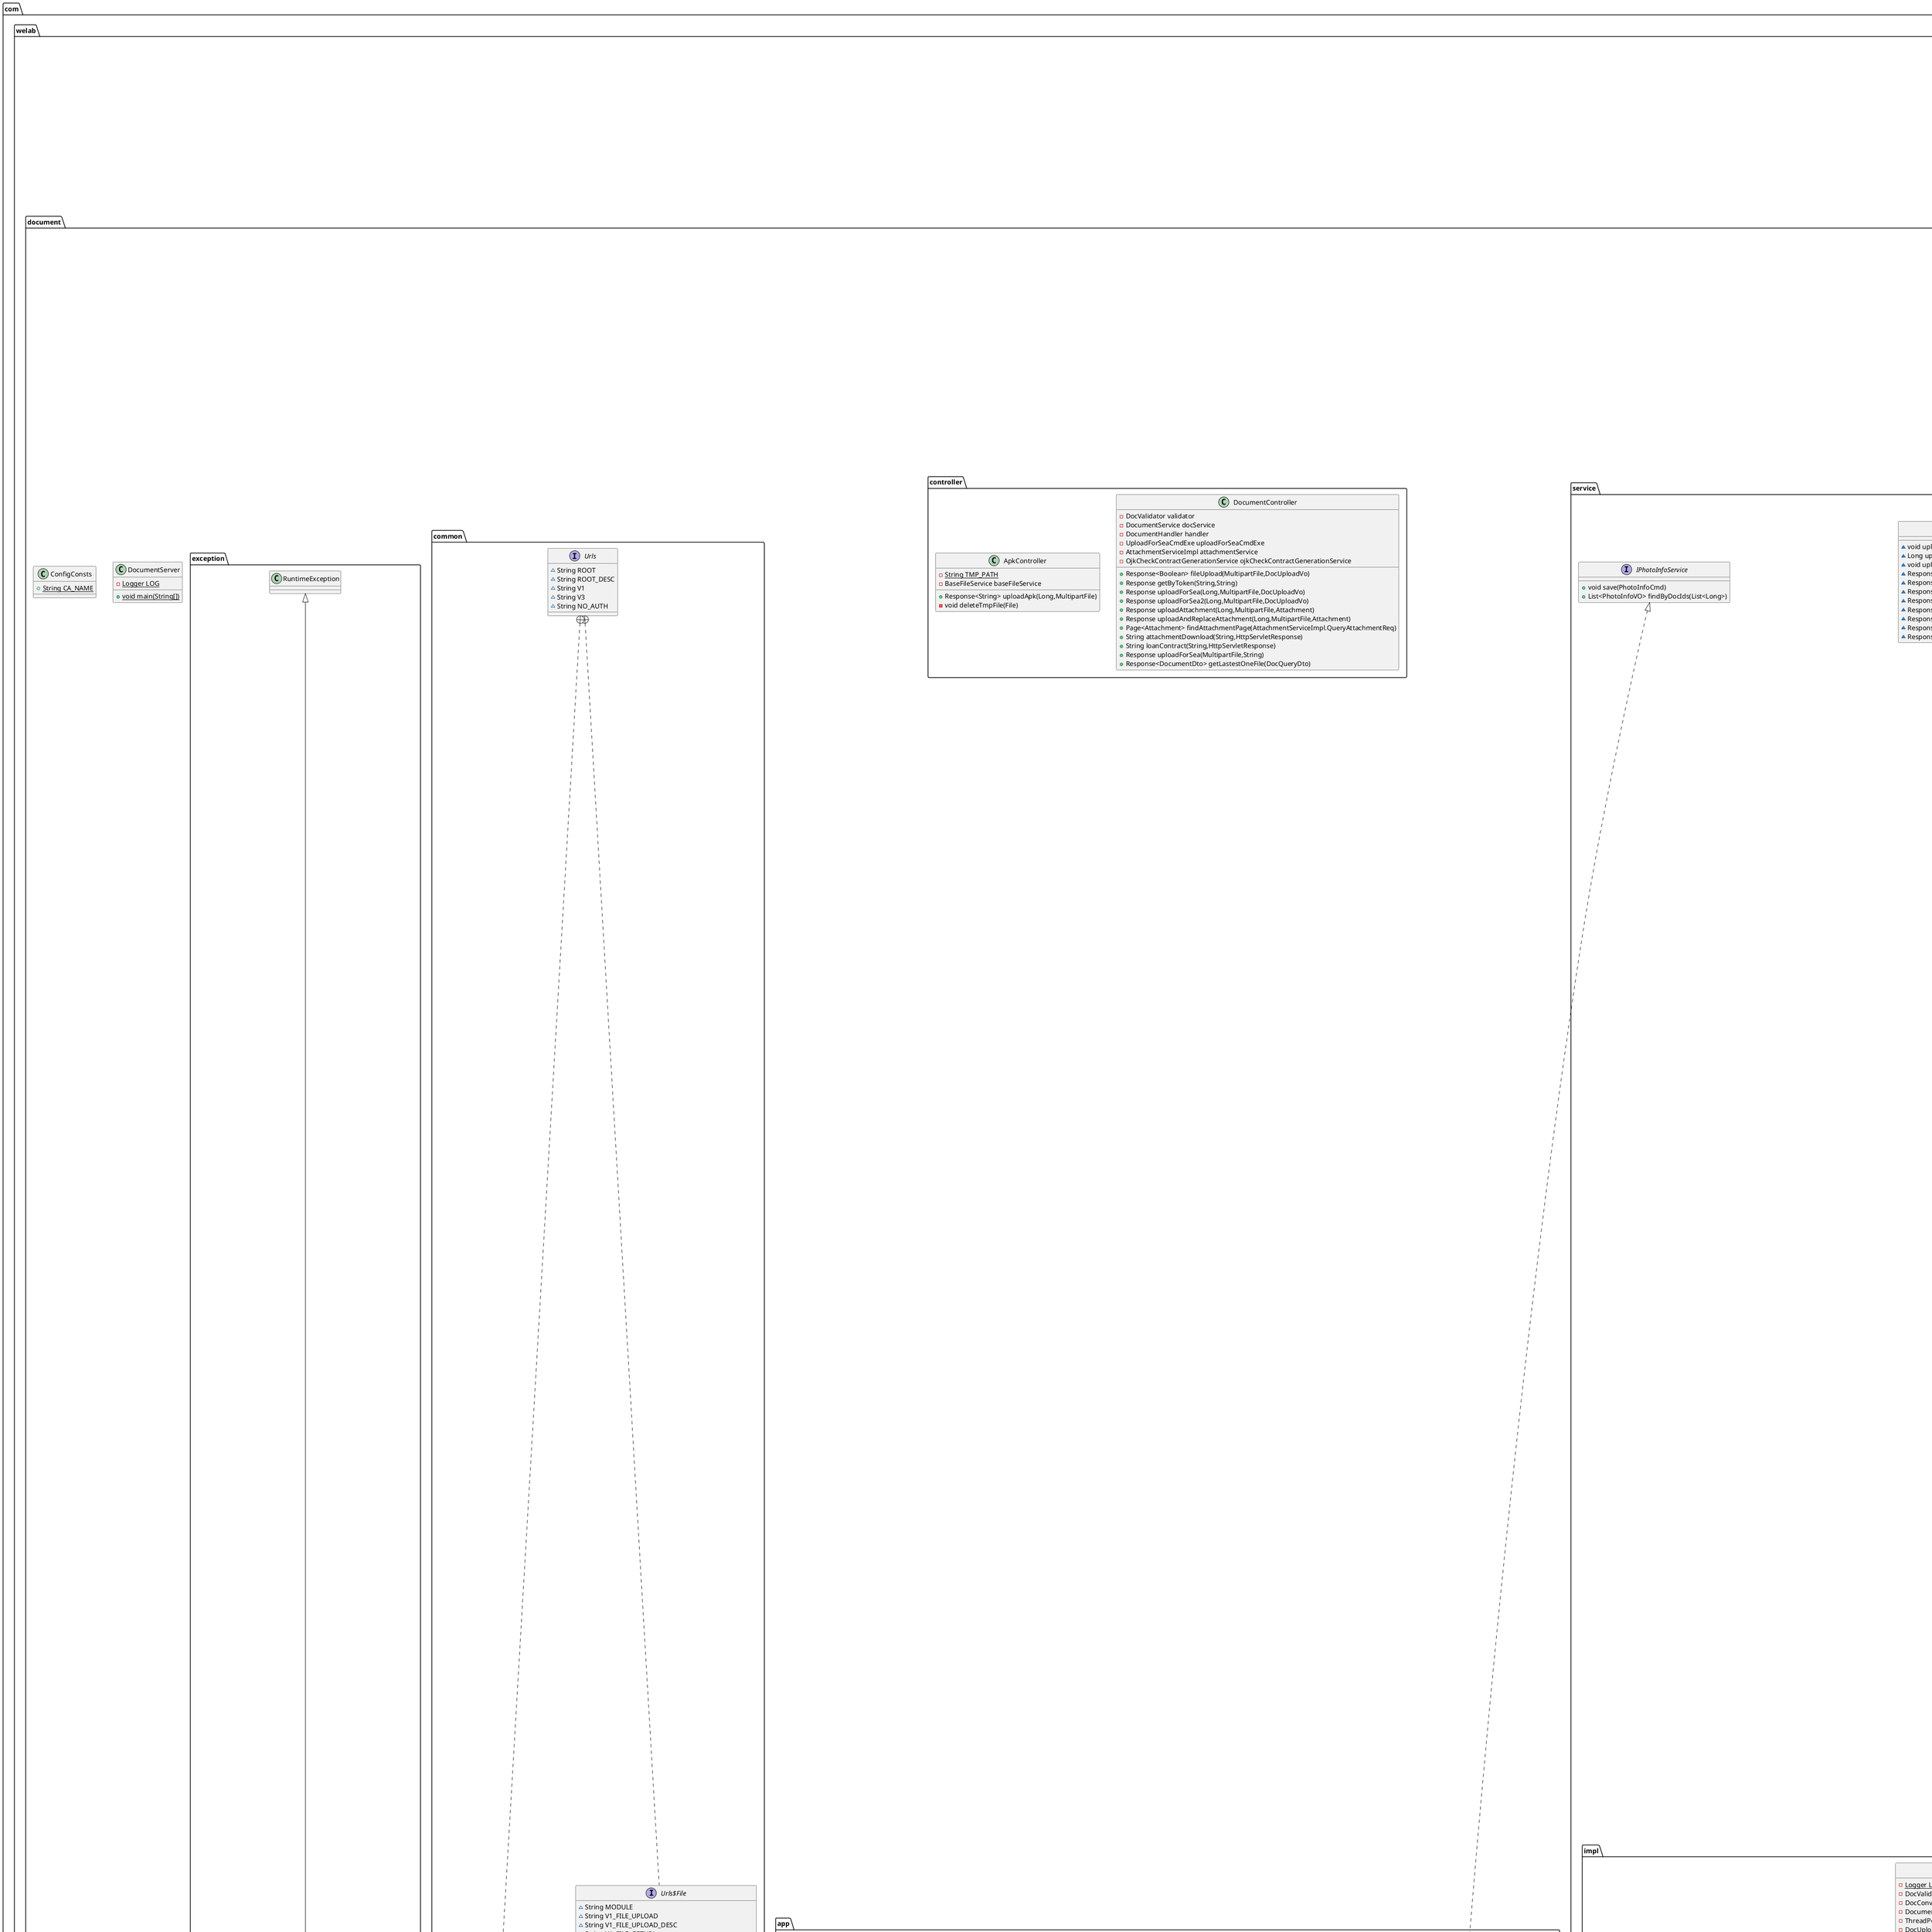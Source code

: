 @startuml
class com.welab.document.service.impl.AttachmentServiceImpl {
- AttachmentDao attachmentDao
- GridFsTemplateExt gridFsTemplate
+ Response uploadAttachment(MultipartFile,Attachment)
+ Response uploadAndReplaceAttachment(MultipartFile,Attachment)
+ Page<Attachment> findAttachmentPage(QueryAttachmentReq)
+ GridFSDBFileExt getGridFSDBFile(String)
}
class com.welab.document.service.impl.AttachmentServiceImpl$QueryAttachmentReq {
- Integer pageNum
- Integer pageSize
}
class com.welab.document.model.PartnerDocument {
- {static} long serialVersionUID
- Long docId
- Long orgId
- Integer relationType
- Long relationId
- String docType
- String fileName
- String fileType
- String fileUrl
- String accessToken
- Integer fileIndex
- Boolean async
- Short watermark
- Short thumbnail
- Short downloadStatus
- Date gmtDownload
- Date gmtCreate
- Date gmtModified
- Integer lockVersion
}
enum com.welab.document.enums.ResponseCodeTypeEnum {
+  SUCCESS
+  SYSTEM_BUSY
+  FAILURE
+  UPLOAD_FILE_IS_NULL
+  IMG_TYPE_IS_NOT_ALLOWED
- int code
- String message
- <<Create>> ResponseCodeTypeEnum(int,String)
+ int getCode()
+ String getMessage()
+ {static} ResponseCodeTypeEnum getResponseCodeTypeByCode(Integer)
}
interface com.welab.document.service.DocumentService {
~ void uploadFileAndSave(DocUploadDto)
~ Long uploadFile(DocUploadDto)
~ void uploadUrlFileAndSave(UrlDocUploadDto)
~ Response<List<DocumentDto>> getFile(DocQueryDto)
~ Response<List<DocumentDto>> getFiles(SeaDocQueryDto)
~ Response<DocumentDto> getLastestOneFile(DocQueryDto)
~ Response<AliCloudStsDto> getStsAuthority(Long,Long)
~ Response<Boolean> delete(Long)
~ Response<Long> insert(SeaDocInsertDto)
~ Response<List<DocumentDto>> getRecords(List<Long>,int)
~ Response<DocumentDto> getByDocId(Long)
}
class com.welab.document.ConfigConsts {
+ {static} String CA_NAME
}
class com.welab.document.config.UploadConfig {
- Map<String,UploadItemConfig> uploadConfigs
+ UploadItemConfig getUploadItemConfig(String)
}
class com.welab.document.config.UploadConfig$UploadItemConfig {
- String allowUploadTypes
- String notAllowUploadTypes
- String maxFileSize
- String urlExpiry
+ boolean checkFileType(String)
+ Date getUrlExpiryDate()
+ long getMaxSize()
}
class com.welab.document.test.DocumentServiceImplTest {
+ {static} String IMAGE_BEST_BASE64
- DocumentService documentService
+ void testInsert()
+ void uploadDocument()
+ void getFile()
}
class com.welab.document.domain.model.Attachment {
- String id
- String type
- String name
- String fileId
- Long uploadUserId
- String ext
- Date uploadTime
- Date expireTime
}
enum com.welab.document.enums.PictureStyleEnum {
+  ORIGINAL
+  HIGH
+  MEDIUM
+  THUMB
- String value
- <<Create>> PictureStyleEnum(String)
+ {static} PictureStyleEnum getPictureStyle(String)
+ String getValue()
}
class com.welab.document.model.PhotoInfo {
- Long id
- Long docId
- Long userId
- Byte pid
- String pinfo
- String sourceId
- Date createdAt
- Date updatedAt
+ Long getId()
+ void setId(Long)
+ Long getDocId()
+ void setDocId(Long)
+ Long getUserId()
+ void setUserId(Long)
+ Byte getPid()
+ void setPid(Byte)
+ String getPinfo()
+ void setPinfo(String)
+ String getSourceId()
+ void setSourceId(String)
+ Date getCreatedAt()
+ void setCreatedAt(Date)
+ Date getUpdatedAt()
+ void setUpdatedAt(Date)
}
class com.welab.document.domain.tables.StaticImport {
+ TablePartnerDocument tPartnerDocument
+ TableSaasDocument tSaasDocument
}
class com.welab.document.dto.DocumentDto {
- {static} long serialVersionUID
- Long docId
- Long orgId
- Integer relationType
- Long relationId
- String docType
- String fileType
- String fileName
- Long fileSize
- Integer fileIndex
- Integer watermark
- Integer thumbnail
- String accessToken
- Date gmtUpload
- Date gmtCreate
- Date gmtModified
- String base64Data
- String originUrl
- String watermarkUrl
- String style
- List<ThumbnailDto> thumbnailList
- Boolean state
+ void collectThumbnail(ThumbnailDto)
}
class com.welab.document.utils.Im4JavaCmd {
- {static} Logger LOGGER
+ {static} String GM_HOME
- {static} boolean ENABLE_GRAPHICS_MAGICK
- {static} Im4JavaCmd CMD
- {static} boolean isInit
- {static} String gmHomePath
- <<Create>> Im4JavaCmd()
+ {static} Im4JavaCmd getInstance()
- {static} void parseGraphicsMagickPath()
+ boolean resize(String,String,String)
+ boolean addWaterMark(String,String)
- BufferedImage getWaterMarkFileAsBufferedImage(String)
- ConvertCmd buildConvertCmd()
- CompositeCmd buildCompositeCmd()
}
class com.welab.document.utils.Certificate {
- File m_certFile
- String m_password
+ <<Create>> Certificate(File,String)
+ File getCertFile()
+ String getPassword()
}
class com.welab.document.vo.common.DocumentResponse {
- {static} long serialVersionUID
- Integer code
- String message
- T result
+ <<Create>> DocumentResponse(T)
+ <<Create>> DocumentResponse(Integer)
+ <<Create>> DocumentResponse(Integer,T)
}
class com.welab.document.handler.Document {
- File documentFile
- String accessToken
- String fileExtension
- String fileName
- String fileFullName
- String mimeType
- long fileSize
- boolean addWatermark
- boolean addThumbnail
- boolean async
+ <<Create>> Document(String)
+ <<Create>> Document(String,String)
+ <<Create>> Document(File)
- void initializeFileInfo(String)
+ void setDocument(File)
+ File getDocument()
+ long getFileSize()
+ void setFileSize(long)
+ String getAccessToken()
+ void setAccessToken(String)
+ String getFileExtension()
+ String getFileName()
+ String getMimeType()
+ boolean isAddWatermark()
+ void setAddWatermark(boolean)
+ boolean isAddThumbnail()
+ void setAddThumbnail(boolean)
+ boolean isAsync()
+ void setAsync(boolean)
+ String getFileFullName()
+ void setFileFullName(String)
}
enum com.welab.document.enums.DocsTypeEnum {
+  _2ND_NPWP
+  _2ND_SIM
+  _2ND_BPJS_H
+  _2ND_BPJS_R
+  _2ND_STNK
+  _2ND_OTHER
+  _2ND_FIF_DOC
+  COMPANY_ID_CARD_2ND
+  SALARY_SLIP_2ND
+  KARTU_ASURANSI_2ND
+  SALARY_REKENING_2ND
+  SELF_NPWP_2ND
+  SELF_SIUP_2ND
+  SELF_SKU_2ND
+  SELF_PBB_2ND
+  SELF_BUKTI_2ND
+  SELF_SPT_2ND
+  SELF_BANK_STATEMENT_2ND
+  E_KTP_2ND
+  DRIVER_LICENSE_2ND
+  SALARIED_CATEGORY
+  SELF_EMPLOYEE_CATEGORY
+  CUSTOMER_2ND_ID
+  EKTP_2ND
+  _2ND_TAX_CUT_SLIP
+  _2ND_FAMILY_CARD
+  _2ND_ANNUAL_RECEIPT
+  SELF_SKU_SIUP_TDP_2ND
+  SK_PNS_2ND
+  BANK_STATEMENT_3_MONTHS_2ND
+  EMPLOYMENT_CONTRACT_2ND
+  ID_CARD_2ND
+  ID_PNS_2ND
+  NAME_CARD_2ND
+  PHOTOS_OF_BUSI_LOCA_2ND
+  RECEIPTRI_2ND
+  SALARY_CERTIFICATE_2ND
+  WEBSITE_PHOTO_SER_2ND
+  COLLECTION_VOICE
+  FINANCE_PLANS_CONTRACT_HTML
+  FINANCE_PLANS_CONTRACT_PDF
+  FINANCE_F_PLAN_CONTRACT_PDF
+  MAUCASH_SUPPLEMENT_CONTRACT
+  H5_FACE_FILE
+  TO_B_CONTRACT
+  TO_B_RESTOCK_TERMSHEET
+  TO_B_RESTOCK_MAP
+  RESTOCK_BACK_FILE
+  TAPP_IMPORT_PDF_FILE
+  TAPP_APPLY_FILE
+  GADA_CONTRACT
+  OJK_CHECK_UFI_PDF
+  FC_PHOTO
+  KTP
+  MAUMODAL_NIB
+  MAUMODAL_NPWP
+  MAUMODAL_FRONT_BUILDING
+  MAUMODAL_RIGHT_BUILDING
+  MAUMODAL_LEFT_BUILDING
+  MAUMODAL_PRODUCT
+  MAUMODAL_KK
+  MAUMODAL_SK
+  SELFIE
+  FRONT_SIDE_BUILDING_SELFIE
+  BUSINESS_PRODUCT_SELFIE
+  NPWP
+  NIB
+  POWER_OF_ATTORNEY_IN_CHARGE
- String typeName
- String typeValue
}
interface com.welab.document.mapper.PhotoInfoMapper {
~ int countByExample(PhotoInfoExample)
~ int deleteByExample(PhotoInfoExample)
~ int deleteByPrimaryKey(Long)
~ int insert(PhotoInfo)
~ int insertSelective(PhotoInfo)
~ List<PhotoInfo> selectByExample(PhotoInfoExample)
~ PhotoInfo selectByPrimaryKey(Long)
~ int updateByExampleSelective(PhotoInfo,PhotoInfoExample)
~ int updateByExample(PhotoInfo,PhotoInfoExample)
~ int updateByPrimaryKeySelective(PhotoInfo)
~ int updateByPrimaryKey(PhotoInfo)
}
enum com.welab.document.enums.PhotoInfoPidEnum {
+  CAMERA
+  PHOTO
+  UNKNOWN
- Byte value
- String desc
}
class com.welab.document.controller.DocumentController {
- DocValidator validator
- DocumentService docService
- DocumentHandler handler
- UploadForSeaCmdExe uploadForSeaCmdExe
- AttachmentServiceImpl attachmentService
- OjkCheckContractGenerationService ojkCheckContractGenerationService
+ Response<Boolean> fileUpload(MultipartFile,DocUploadVo)
+ Response getByToken(String,String)
+ Response uploadForSea(Long,MultipartFile,DocUploadVo)
+ Response uploadForSea2(Long,MultipartFile,DocUploadVo)
+ Response uploadAttachment(Long,MultipartFile,Attachment)
+ Response uploadAndReplaceAttachment(Long,MultipartFile,Attachment)
+ Page<Attachment> findAttachmentPage(AttachmentServiceImpl.QueryAttachmentReq)
+ String attachmentDownload(String,HttpServletResponse)
+ String loanContract(String,HttpServletResponse)
+ Response uploadForSea(MultipartFile,String)
+ Response<DocumentDto> getLastestOneFile(DocQueryDto)
}
class com.welab.document.dao.BasePartnerDocumentService {
- PartnerDocumentMapper partnerDocumentMapper
+ void insert(PartnerDocument)
+ void update(PartnerDocument)
+ List<PartnerDocument> getForList(Long,Integer,Long)
}
class com.welab.document.test.SimpleTest {
+ <<Create>> SimpleTest()
}
class com.welab.document.utils.CopyUtil {
- {static} HashSet<String> primitive
+ {static} void copy(Object,Object)
}
class com.welab.document.model.PhotoInfoExample {
# String orderByClause
# boolean distinct
# List<Criteria> oredCriteria
+ <<Create>> PhotoInfoExample()
+ void setOrderByClause(String)
+ String getOrderByClause()
+ void setDistinct(boolean)
+ boolean isDistinct()
+ List<Criteria> getOredCriteria()
+ void or(Criteria)
+ Criteria or()
+ Criteria createCriteria()
# Criteria createCriteriaInternal()
+ void clear()
}
abstract class com.welab.document.model.PhotoInfoExample$GeneratedCriteria {
# List<Criterion> criteria
# <<Create>> GeneratedCriteria()
+ boolean isValid()
+ List<Criterion> getAllCriteria()
+ List<Criterion> getCriteria()
# void addCriterion(String)
# void addCriterion(String,Object,String)
# void addCriterion(String,Object,Object,String)
+ Criteria andIdIsNull()
+ Criteria andIdIsNotNull()
+ Criteria andIdEqualTo(Long)
+ Criteria andIdNotEqualTo(Long)
+ Criteria andIdGreaterThan(Long)
+ Criteria andIdGreaterThanOrEqualTo(Long)
+ Criteria andIdLessThan(Long)
+ Criteria andIdLessThanOrEqualTo(Long)
+ Criteria andIdIn(List<Long>)
+ Criteria andIdNotIn(List<Long>)
+ Criteria andIdBetween(Long,Long)
+ Criteria andIdNotBetween(Long,Long)
+ Criteria andDocIdIsNull()
+ Criteria andDocIdIsNotNull()
+ Criteria andDocIdEqualTo(Long)
+ Criteria andDocIdNotEqualTo(Long)
+ Criteria andDocIdGreaterThan(Long)
+ Criteria andDocIdGreaterThanOrEqualTo(Long)
+ Criteria andDocIdLessThan(Long)
+ Criteria andDocIdLessThanOrEqualTo(Long)
+ Criteria andDocIdIn(List<Long>)
+ Criteria andDocIdNotIn(List<Long>)
+ Criteria andDocIdBetween(Long,Long)
+ Criteria andDocIdNotBetween(Long,Long)
+ Criteria andUserIdIsNull()
+ Criteria andUserIdIsNotNull()
+ Criteria andUserIdEqualTo(Long)
+ Criteria andUserIdNotEqualTo(Long)
+ Criteria andUserIdGreaterThan(Long)
+ Criteria andUserIdGreaterThanOrEqualTo(Long)
+ Criteria andUserIdLessThan(Long)
+ Criteria andUserIdLessThanOrEqualTo(Long)
+ Criteria andUserIdIn(List<Long>)
+ Criteria andUserIdNotIn(List<Long>)
+ Criteria andUserIdBetween(Long,Long)
+ Criteria andUserIdNotBetween(Long,Long)
+ Criteria andPidIsNull()
+ Criteria andPidIsNotNull()
+ Criteria andPidEqualTo(Byte)
+ Criteria andPidNotEqualTo(Byte)
+ Criteria andPidGreaterThan(Byte)
+ Criteria andPidGreaterThanOrEqualTo(Byte)
+ Criteria andPidLessThan(Byte)
+ Criteria andPidLessThanOrEqualTo(Byte)
+ Criteria andPidIn(List<Byte>)
+ Criteria andPidNotIn(List<Byte>)
+ Criteria andPidBetween(Byte,Byte)
+ Criteria andPidNotBetween(Byte,Byte)
+ Criteria andPinfoIsNull()
+ Criteria andPinfoIsNotNull()
+ Criteria andPinfoEqualTo(String)
+ Criteria andPinfoNotEqualTo(String)
+ Criteria andPinfoGreaterThan(String)
+ Criteria andPinfoGreaterThanOrEqualTo(String)
+ Criteria andPinfoLessThan(String)
+ Criteria andPinfoLessThanOrEqualTo(String)
+ Criteria andPinfoLike(String)
+ Criteria andPinfoNotLike(String)
+ Criteria andPinfoIn(List<String>)
+ Criteria andPinfoNotIn(List<String>)
+ Criteria andPinfoBetween(String,String)
+ Criteria andPinfoNotBetween(String,String)
+ Criteria andSourceIdIsNull()
+ Criteria andSourceIdIsNotNull()
+ Criteria andSourceIdEqualTo(String)
+ Criteria andSourceIdNotEqualTo(String)
+ Criteria andSourceIdGreaterThan(String)
+ Criteria andSourceIdGreaterThanOrEqualTo(String)
+ Criteria andSourceIdLessThan(String)
+ Criteria andSourceIdLessThanOrEqualTo(String)
+ Criteria andSourceIdLike(String)
+ Criteria andSourceIdNotLike(String)
+ Criteria andSourceIdIn(List<String>)
+ Criteria andSourceIdNotIn(List<String>)
+ Criteria andSourceIdBetween(String,String)
+ Criteria andSourceIdNotBetween(String,String)
+ Criteria andCreatedAtIsNull()
+ Criteria andCreatedAtIsNotNull()
+ Criteria andCreatedAtEqualTo(Date)
+ Criteria andCreatedAtNotEqualTo(Date)
+ Criteria andCreatedAtGreaterThan(Date)
+ Criteria andCreatedAtGreaterThanOrEqualTo(Date)
+ Criteria andCreatedAtLessThan(Date)
+ Criteria andCreatedAtLessThanOrEqualTo(Date)
+ Criteria andCreatedAtIn(List<Date>)
+ Criteria andCreatedAtNotIn(List<Date>)
+ Criteria andCreatedAtBetween(Date,Date)
+ Criteria andCreatedAtNotBetween(Date,Date)
+ Criteria andUpdatedAtIsNull()
+ Criteria andUpdatedAtIsNotNull()
+ Criteria andUpdatedAtEqualTo(Date)
+ Criteria andUpdatedAtNotEqualTo(Date)
+ Criteria andUpdatedAtGreaterThan(Date)
+ Criteria andUpdatedAtGreaterThanOrEqualTo(Date)
+ Criteria andUpdatedAtLessThan(Date)
+ Criteria andUpdatedAtLessThanOrEqualTo(Date)
+ Criteria andUpdatedAtIn(List<Date>)
+ Criteria andUpdatedAtNotIn(List<Date>)
+ Criteria andUpdatedAtBetween(Date,Date)
+ Criteria andUpdatedAtNotBetween(Date,Date)
}
class com.welab.document.model.PhotoInfoExample$Criteria {
# <<Create>> Criteria()
}
class com.welab.document.model.PhotoInfoExample$Criterion {
- String condition
- Object value
- Object secondValue
- boolean noValue
- boolean singleValue
- boolean betweenValue
- boolean listValue
- String typeHandler
# <<Create>> Criterion(String)
# <<Create>> Criterion(String,Object,String)
# <<Create>> Criterion(String,Object)
# <<Create>> Criterion(String,Object,Object,String)
# <<Create>> Criterion(String,Object,Object)
+ String getCondition()
+ Object getValue()
+ Object getSecondValue()
+ boolean isNoValue()
+ boolean isSingleValue()
+ boolean isBetweenValue()
+ boolean isListValue()
+ String getTypeHandler()
}
class com.welab.document.handler.PictureStyle {
- Map<String,String> styleMap
+ void addStyle(String,String)
+ Set<Entry<String,String>> getStyle()
}
class com.welab.document.service.impl.SeqNoService {
- String appId
- String zookeeperUrl
- String username
- String password
- GeneratorConnectorFactory connector
+ void init()
+ long generateKey()
+ long[] generateKey(int)
}
enum com.welab.document.enums.DocRelationTypeEnum {
+  USER_CERT
+  CONTRACT
+  approval_validate
+  OJK_REPROT
+  approval_pdf_upload
+  SEA_COMMON_UPLOAD
+  COLLECTION
+  FINANCE_PLANS_CONTRACT
+  FINANCE_F_PLAN_CONTRACT
+  APK
+  USER_PASSBOOK
+  H5_FACE
+  TO_B_CONTRACT
+  ACCOUNT_CENTER
+  TO_B_RESTOCK_TERMSHEET
+  TO_B_RESTOCK_MAP
+  RESTOCK_BACK_FILE
+  TAPP_IMPORT_PDF_FILE
+  TAPP_BACK_FILE
+  TAPP_APPLY_FILE
+  OJK_CHECK_UFI_FILE
+  FC_PHOTO
+  GADA_CONTRACT
+  GADA_BACK
+  MAUMODAL_AO
+  MAUMODAL_USER_SENDBACK
- Integer code
- <<Create>> DocRelationTypeEnum(Integer)
+ Integer getCode()
}
interface com.welab.document.mapper.SaasDocumentMapper {
~ int deleteByExample(SaasDocumentExample)
~ int deleteByPrimaryKey(Long)
~ int insert(SaasDocument)
~ int insertSelective(SaasDocument)
~ List<SaasDocument> selectByExample(SaasDocumentExample)
~ SaasDocument selectByPrimaryKey(Long)
~ int updateByExampleSelective(SaasDocument,SaasDocumentExample)
~ int updateByExample(SaasDocument,SaasDocumentExample)
~ int updateByPrimaryKeySelective(SaasDocument)
~ int updateByPrimaryKey(SaasDocument)
}
class com.welab.document.dto.UrlDocUploadDto {
- Long orgId
- Integer relationType
- Long relationId
- String fileName
- String docType
- String fileUrl
- Integer index
- boolean watermark
- boolean thumbnail
- boolean async
}
enum com.welab.document.dto.DownloadStatusEnum {
+  INIT
+  SUCCESS
+  FAIL
- Integer value
~ <<Create>> DownloadStatusEnum(Integer)
+ Integer getValue()
}
interface com.welab.document.handler.DocumentHandler {
~ Document upload(InputStream,String,String,boolean,boolean)
~ Document upload(InputStream,String,String)
~ String generateURLKey(String,String)
~ String generateURLKey(String,String,String)
~ String generatePresignedURL(String,String)
~ String generatePresignedURL(String,String,String,boolean)
~ String generatePresignedURL(String,String,String,boolean,Date)
~ InputStream getData(String,String)
~ InputStream getData(String,String,String,boolean)
~ boolean doesExist(String,String)
~ boolean doesExist(String,String,String,boolean)
~ boolean generateWatermark(String,String)
~ boolean generateThumbnail(String,String)
}
class com.welab.document.handler.DocUploadConfig {
- {static} Logger LOGGER
- int uploadMaxFileSize
- int uploadMinFileSize
- String allowedMediaTypes
- String watermarkDocTypes
- String thumbnailDocTypes
- String gmHome
- String watermarkImgPath
- String imgSuffix
+ void afterPropertiesSet()
+ String toString()
}
class com.welab.document.domain.tables.TablePartnerDocument {
+ ITableField<Integer> all
+ ITableField<Long> pk
+ ITableField<Integer> lock
+ ITableField<Long> docId
+ ITableField<Long> orgId
+ ITableField<Integer> relationType
+ ITableField<Long> relationId
+ ITableField<String> docType
+ ITableField<String> fileName
+ ITableField<String> fileType
+ ITableField<String> fileUrl
+ ITableField<String> accessToken
+ ITableField<Integer> fileIndex
+ ITableField<Boolean> async
+ ITableField<Integer> watermark
+ ITableField<Integer> thumbnail
+ ITableField<Integer> downloadStatus
+ IDateTableField<Date> gmtDownload
+ IDateTableField<Date> gmtCreate
+ IDateTableField<Date> gmtModified
+ ITableField<Integer> lockVersion
- ITableField<?>[] allFields
- <<Create>> TablePartnerDocument()
- <<Create>> TablePartnerDocument(String)
+ {static} TablePartnerDocument getInstance()
+ {static} TablePartnerDocument getInstance(String)
+ ITableField<?> allField()
+ ITableField<?>[] getAllFields()
+ ITableField<?> getPK()
+ ITableField<?> getLockVersion()
+ String getDataTraceTableName()
+ long getTableVersion()
+ boolean isAutoGeneratedPK()
+ boolean isLockVersion()
+ String toString()
}
class com.welab.document.controller.ApkController {
- {static} String TMP_PATH
- BaseFileService baseFileService
+ Response<String> uploadApk(Long,MultipartFile)
- void deleteTmpFile(File)
}
class com.welab.document.test.Tt {
+ {static} void main(String[])
}
class com.welab.document.service.dto.assembler.PartnerDocDtoAssembler {
- {static} PartnerDocDtoAssembler instance
- <<Create>> PartnerDocDtoAssembler()
+ {static} PartnerDocDtoAssembler getInstance()
+ PartnerDocument doForward(UrlDocUploadDto)
+ UrlDocUploadDto doBackward(PartnerDocument)
- String parseMediaType(String)
}
class com.welab.document.service.impl.OjkCheckContractGenerationService {
- OssDocumentHandlerUtil ossDocumentHandlerUtil
- DocumentService documentService
- String baseFile
+ void createPdf(Map)
+ void uploadDocumentToOss(InputStream,String,Long)
+ void upload(MultipartFile)
}
class com.welab.document.service.impl.OjkCheckContractGenerationService$Base64ImgReplacedElementFactory {
+ ReplacedElement createReplacedElement(LayoutContext,BlockBox,UserAgentCallback,int,int)
# FSImage buildImage(String,UserAgentCallback)
+ void reset()
+ void remove(Element)
+ void setFormSubmissionListener(FormSubmissionListener)
}
class com.welab.document.domain.tables.TableSaasDocument {
+ ITableField<Integer> all
+ ITableField<Long> pk
+ ITableField<Integer> lock
+ ITableField<Long> docId
+ ITableField<Integer> relationType
+ ITableField<Long> relationId
+ ITableField<String> docType
+ ITableField<String> fileType
+ ITableField<String> fileName
+ ITableField<Long> fileSize
+ ITableField<Integer> fileIndex
+ ITableField<Integer> watermark
+ ITableField<Integer> thumbnail
+ ITableField<String> accessToken
+ ITableField<Boolean> state
+ IDateTableField<Date> gmtUpload
+ IDateTableField<Date> gmtCreate
+ IDateTableField<Date> gmtModified
+ ITableField<Integer> lockVersion
- ITableField<?>[] allFields
- <<Create>> TableSaasDocument()
- <<Create>> TableSaasDocument(String)
+ {static} TableSaasDocument getInstance()
+ {static} TableSaasDocument getInstance(String)
+ ITableField<?> allField()
+ ITableField<?>[] getAllFields()
+ ITableField<?> getPK()
+ ITableField<?> getLockVersion()
+ String getDataTraceTableName()
+ long getTableVersion()
+ boolean isAutoGeneratedPK()
+ boolean isLockVersion()
+ String toString()
}
class com.welab.document.app.impl.PhotoInfoServiceImpl {
- BasePhotoInfoService basePhotoInfoService
- PhotoInfoManager photoInfoManager
+ void save(PhotoInfoCmd)
+ List<PhotoInfoVO> findByDocIds(List<Long>)
}
class com.welab.document.vo.DocQueryVo {
- {static} long serialVersionUID
- Long orgId
- Integer relationType
- Long relationId
- String docType
- boolean imgFlag
- String style
}
interface com.welab.document.service.IPhotoInfoService {
+ void save(PhotoInfoCmd)
+ List<PhotoInfoVO> findByDocIds(List<Long>)
}
class com.welab.document.utils.HttpClient {
- {static} Logger LOGGER
- {static} String[] SUPPORT_PROTOCOLS
- {static} String USER_AGENT
- SSLContext context
- CloseableHttpClient m_client
- Map<String,String> m_requestHeaderMap
- Map<String,String> m_responseHeaderMap
+ <<Create>> HttpClient()
+ <<Create>> HttpClient(RequestConfig)
+ <<Create>> HttpClient(boolean,Certificate)
+ <<Create>> HttpClient(boolean,RequestConfig,Certificate)
+ <<Create>> HttpClient(boolean,RequestConfig,HostnameVerifier,Certificate)
- void initializeSslContext(HostnameVerifier,Certificate[],RequestConfig)
+ String post(String,HttpEntity)
+ byte[] postToByteArray(String,HttpEntity)
+ String get(String)
+ String patch(String,HttpEntity)
+ byte[] downloadFile(String)
+ byte[] download(HttpRequestBase)
- String sendRequest(HttpRequestBase)
- byte[] sendRequest4Byte(HttpRequestBase)
+ String getResponseHeaderValueByName(String)
+ Map<String,String> getResponseHeaderMap()
+ void close()
- void releaseMap(Map<String,String>)
- void inputHeader(HttpRequestBase)
+ HttpClient addHeader(String,String)
}
class com.welab.document.handler.DocConverter {
- DocumentHandler handler
+ DocumentDto convertPoToDto(SaasDocument)
+ DocumentDto convertPoToDto(SaasDocument,Date)
- ThumbnailDto generateThumbnailDto(String,String,String,boolean)
+ List<DocumentVo> assembleDocVoFromDto(List<DocumentDto>,String)
}
class com.welab.document.dto.SeaDocQueryDto {
- Long docId
- List<Long> docIdList
- Date urlExpiryDate
}
interface com.welab.document.common.Urls {
~ String ROOT
~ String ROOT_DESC
~ String V1
~ String V3
~ String NO_AUTH
}
interface com.welab.document.common.Urls$File {
~ String MODULE
~ String V1_FILE_UPLOAD
~ String V1_FILE_UPLOAD_DESC
~ String V1_FILE_GETURL
~ String V1_FILE_GETURL_DESC
~ String V1_FILE_UPLOAD_FOR_SEA
~ String V1_FILE_UPLOAD_FOR_SEA_DESC
~ String V1_FILE_UPLOAD_FOR_SEA_2
~ String V1_FILE_UPLOAD_FOR_SEA_2_DESC
~ String V1_FILE_UPLOAD_ATTACHMENT
~ String V1_FILE_UPLOAD_ATTACHMENT_DESC
~ String V1_FILE_UPLOAD_REPLACE_ATTACHMENT
~ String V1_FILE_UPLOAD_REPLACE_ATTACHMENT_DESC
~ String V1_FILE_ATTACHMENT_LIST
~ String V1_FILE_ATTACHMENT_LIST_DESC
~ String V1_FILE_ATTACHMENT_DOWNLOAD
~ String V1_FILE_ATTACHMENT_DOWNLOAD_DESC
~ String V3_LOAN_CONTRACT
~ String V3_LOAN_CONTRACT_DESC
~ String V3_LOAN_CONTRACT_DOWNLOAD
~ String V3_LOAN_CONTRACT_DOWNLOAD_DESC
~ String V1_GET_FILE
~ String V1_GET_FILE_DESC
}
interface com.welab.document.common.Urls$APK {
~ String MODULE
~ String V1_APK_UPLOAD_APK
~ String V1_APK_UPLOAD_APK_DESC
}
class com.welab.document.dao.PartnerDocumentDaoTest {
- BasePartnerDocumentService partnerDocumentDao
+ void testInsert()
+ void testUpdate()
}
class com.welab.document.utils.HttpClients {
- {static} Logger LOGGER
- {static} int DEFAULT_TIMEOUT
- String url
- String requestBody
- Map<String,String> headerMap
- Map<String,String> urlParamMap
- RequestConfig.Builder configBuilder
- <<Create>> HttpClients()
+ {static} HttpClients create()
+ HttpClients addURLParam(String,String)
+ HttpClients addURLParams(Map<String,String>)
+ HttpClients addHeader(String,String)
+ HttpClients addHeaders(Map<String,String>)
+ HttpClients setURL(String)
+ HttpClients setRequestBody(String)
+ HttpClients setConnectionRequestTimeout(int)
+ HttpClients setConnectTimeout(int)
+ HttpClients setSocketTimeout(int)
+ String doPost()
+ String doGet()
+ byte[] doDownload()
- void validate()
- void setHeaders(HttpClient)
- HttpEntity assembleHttpEntity()
- UrlEncodedFormEntity buildFormEntity()
- String assembleUrlParamsToUrl(String)
- boolean isHttps(String)
}
class com.welab.document.model.SaasDocument {
- {static} long serialVersionUID
- Long docId
- Short relationType
- Long relationId
- String docType
- String fileType
- String fileName
- Long fileSize
- Integer fileIndex
- Short watermark
- Short thumbnail
- String accessToken
- Boolean state
- Date gmtUpload
- Date gmtCreate
- Date gmtModified
- Integer lockVersion
+ void setRelationType(Integer)
+ short getRelationTypeS()
+ Integer getRelationType()
+ void setWatermark(Integer)
+ Integer getWatermark()
+ void setThumbnail(Integer)
+ Integer getThumbnail()
}
class com.welab.document.dao.BaseDocumentService {
- SaasDocumentMapper documentMapper
+ void insert(SaasDocument)
+ void update(SaasDocument)
+ List<SaasDocument> getRecords(List<Long>,int)
+ List<SaasDocument> getBySeaDocQueryDto(SeaDocQueryDto)
+ SaasDocument getLastestOne(SaasDocument)
+ List<SaasDocument> listFileByRelationIdsAndType(List<Long>,Integer)
+ SaasDocument getOne(Long)
}
class com.welab.document.DocumentServer {
- {static} Logger LOG
+ {static} void main(String[])
}
class com.welab.document.vo.DocAccessVo {
- {static} long serialVersionUID
- String key
- Integer index
- String url
- String watermarkUrl
}
class com.welab.document.vo.PhotoInfoVO {
- {static} long serialVersionUID
- Long docId
- Byte pid
- String sourceId
- String pinfo
}
class com.welab.document.app.base.BasePhotoInfoService {
- PhotoInfoMapper photoInfoMapper
- PhotoInfoExtMapper photoInfoExtMapper
+ void save(PhotoInfo)
+ List<PhotoInfo> findByDocIds(List<Long>)
}
class com.welab.document.test.impl.PhotoInfoServiceImplTest {
- IPhotoInfoService photoInfoService
+ void findByDocIds()
}
class com.welab.document.service.dto.assembler.DocUploadDtoAssembler {
- {static} DocUploadDtoAssembler instance
- DocValidator docValidator
- <<Create>> DocUploadDtoAssembler()
+ {static} DocUploadDtoAssembler getInstance()
+ SaasDocument doForward(DocUploadDto)
+ DocUploadDto doBackward(SaasDocument)
}
class com.welab.document.vo.DocUploadVo {
- Long orgId
- Integer relationType
- Long relationId
- String docType
~ Integer fileIndex
~ boolean imgFlag
- String base64Data
}
class com.welab.document.service.base.BaseFileService {
- GridFsTemplateExt gridFsTemplate
+ String saveFile(File,String,String)
}
class com.welab.document.vo.DocumentVo {
- {static} long serialVersionUID
- String docType
- List<DocAccessVo> docAccessVoList
+ void collectDocAccessVo(String,Integer,String,String)
}
class com.welab.document.utils.ThumbnailUtil {
+ {static} void resizeImage(String,String,String)
+ {static} boolean addWatermark(String,String)
}
class com.welab.document.utils.AccessTokenGenerator {
- {static} List<Character> SALT
- {static} int DEFAULT_SALT_LENGTH
- {static} AccessTokenGenerator GENERATOR
- {static} Random RANDOM_MACHINE
- <<Create>> AccessTokenGenerator()
+ {static} AccessTokenGenerator getInstance()
- String randomSalt()
+ String generateAccessToken()
}
class com.welab.document.utils.oss.OssDocumentHandler {
- {static} Logger LOGGER
- OssClientUtil ossClient
+ Document upload(InputStream,String,String,boolean,boolean)
+ Document upload(InputStream,String,String)
+ String generateURLKey(String,String,String)
+ String generatePresignedURL(String,String,String,boolean)
+ String generatePresignedURL(String,String,String,boolean,Date)
+ InputStream getData(String,String,String,boolean)
+ String generateURLKey(String,String)
+ String generatePresignedURL(String,String)
+ InputStream getData(String,String)
+ boolean doesExist(String,String)
+ boolean doesExist(String,String,String,boolean)
+ boolean generateWatermark(String,String)
+ boolean generateThumbnail(String,String)
- void uploadDocumentToOss(InputStream,Document)
- void uploadImageWatermark(String,Document)
- void uploadMultiThumbnailImage(String,Document,PictureStyle,boolean)
- void uploadThumbnailImage(String,Document,String,String,boolean)
}
class com.welab.document.handler.DocValidator {
- DocUploadConfig limitConfig
+ void validateMediaType(String)
+ byte[] validateFileSize(InputStream)
+ void validateFileSize(byte[])
+ InputStream convertBase64DataToStream(String)
+ boolean isAddWatermark(String)
+ boolean isGenerateThumbnail(String)
+ void validateDocProps(SaasDocument)
+ void validateImgStyle(String)
}
class com.welab.document.test.SimpleTest {
}
class com.welab.document.handler.DocumentSettings {
- {static} String DEFAULT_STYLE
- {static} int DEFAULT_FILE_PATH_INTERVAL
- {static} int DEFAULT_FILE_PATH_LIMIT
- {static} String WATER_MARK_FILE_SUFFIX
- {static} String watermarkImg
- {static} String watermarkFileSuffix
- {static} PictureStyle pictureStyle
- {static} String graphicsMagickPath
- {static} int filePathInterval
- {static} int filePathLimit
- {static} String defaultStyle
- {static} String filePath
- {static} void initialDefaultPictureStyle()
+ {static} void setPictureStyle(PictureStyle)
+ {static} PictureStyle getPictureStyle()
+ {static} void setGmPath(String)
+ {static} String getGmPath()
+ {static} void setFilePathLimit(int)
+ {static} int getFilePathLimit()
+ {static} void setFilePathInterval(int)
+ {static} int getFilePathInterval()
+ {static} String getDefaultStyle()
+ {static} void setDefaultStyle(String)
+ {static} String getFilePath()
+ {static} void setFilePath(String)
+ {static} String getWatermarkSuffix()
+ {static} String getWatermarkPic()
+ {static} void setWatermarkPic(String)
}
class com.welab.document.app.command.UploadForSeaCmdExe {
- DocumentService docService
- SeqNoService seqNoService
- UploadConfig uploadConfig
- {static} RateLimiter UPLOAD_RATE_LIMITER
+ Response uploadForSea(Long,MultipartFile,DocUploadVo)
- Response checkFile(MultipartFile,UploadConfig.UploadItemConfig)
+ Response uploadForSea2(Long,MultipartFile,DocUploadVo)
}
class com.welab.document.model.SaasDocumentExample {
# String orderByClause
# boolean distinct
# List<Criteria> oredCriteria
+ <<Create>> SaasDocumentExample()
+ void setOrderByClause(String)
+ String getOrderByClause()
+ void setDistinct(boolean)
+ boolean isDistinct()
+ List<Criteria> getOredCriteria()
+ void or(Criteria)
+ Criteria or()
+ Criteria createCriteria()
# Criteria createCriteriaInternal()
+ void clear()
}
abstract class com.welab.document.model.SaasDocumentExample$GeneratedCriteria {
# List<Criterion> criteria
# <<Create>> GeneratedCriteria()
+ boolean isValid()
+ List<Criterion> getAllCriteria()
+ List<Criterion> getCriteria()
# void addCriterion(String)
# void addCriterion(String,Object,String)
# void addCriterion(String,Object,Object,String)
+ Criteria andDocIdIsNull()
+ Criteria andDocIdIsNotNull()
+ Criteria andDocIdEqualTo(Long)
+ Criteria andDocIdNotEqualTo(Long)
+ Criteria andDocIdGreaterThan(Long)
+ Criteria andDocIdGreaterThanOrEqualTo(Long)
+ Criteria andDocIdLessThan(Long)
+ Criteria andDocIdLessThanOrEqualTo(Long)
+ Criteria andDocIdIn(List<Long>)
+ Criteria andDocIdNotIn(List<Long>)
+ Criteria andDocIdBetween(Long,Long)
+ Criteria andDocIdNotBetween(Long,Long)
+ Criteria andRelationTypeIsNull()
+ Criteria andRelationTypeIsNotNull()
+ Criteria andRelationTypeEqualTo(Short)
+ Criteria andRelationTypeNotEqualTo(Short)
+ Criteria andRelationTypeGreaterThan(Short)
+ Criteria andRelationTypeGreaterThanOrEqualTo(Short)
+ Criteria andRelationTypeLessThan(Short)
+ Criteria andRelationTypeLessThanOrEqualTo(Short)
+ Criteria andRelationTypeIn(List<Short>)
+ Criteria andRelationTypeNotIn(List<Short>)
+ Criteria andRelationTypeBetween(Short,Short)
+ Criteria andRelationTypeNotBetween(Short,Short)
+ Criteria andRelationIdIsNull()
+ Criteria andRelationIdIsNotNull()
+ Criteria andRelationIdEqualTo(Long)
+ Criteria andRelationIdNotEqualTo(Long)
+ Criteria andRelationIdGreaterThan(Long)
+ Criteria andRelationIdGreaterThanOrEqualTo(Long)
+ Criteria andRelationIdLessThan(Long)
+ Criteria andRelationIdLessThanOrEqualTo(Long)
+ Criteria andRelationIdIn(List<Long>)
+ Criteria andRelationIdNotIn(List<Long>)
+ Criteria andRelationIdBetween(Long,Long)
+ Criteria andRelationIdNotBetween(Long,Long)
+ Criteria andDocTypeIsNull()
+ Criteria andDocTypeIsNotNull()
+ Criteria andDocTypeEqualTo(String)
+ Criteria andDocTypeNotEqualTo(String)
+ Criteria andDocTypeGreaterThan(String)
+ Criteria andDocTypeGreaterThanOrEqualTo(String)
+ Criteria andDocTypeLessThan(String)
+ Criteria andDocTypeLessThanOrEqualTo(String)
+ Criteria andDocTypeLike(String)
+ Criteria andDocTypeNotLike(String)
+ Criteria andDocTypeIn(List<String>)
+ Criteria andDocTypeNotIn(List<String>)
+ Criteria andDocTypeBetween(String,String)
+ Criteria andDocTypeNotBetween(String,String)
+ Criteria andFileTypeIsNull()
+ Criteria andFileTypeIsNotNull()
+ Criteria andFileTypeEqualTo(String)
+ Criteria andFileTypeNotEqualTo(String)
+ Criteria andFileTypeGreaterThan(String)
+ Criteria andFileTypeGreaterThanOrEqualTo(String)
+ Criteria andFileTypeLessThan(String)
+ Criteria andFileTypeLessThanOrEqualTo(String)
+ Criteria andFileTypeLike(String)
+ Criteria andFileTypeNotLike(String)
+ Criteria andFileTypeIn(List<String>)
+ Criteria andFileTypeNotIn(List<String>)
+ Criteria andFileTypeBetween(String,String)
+ Criteria andFileTypeNotBetween(String,String)
+ Criteria andFileNameIsNull()
+ Criteria andFileNameIsNotNull()
+ Criteria andFileNameEqualTo(String)
+ Criteria andFileNameNotEqualTo(String)
+ Criteria andFileNameGreaterThan(String)
+ Criteria andFileNameGreaterThanOrEqualTo(String)
+ Criteria andFileNameLessThan(String)
+ Criteria andFileNameLessThanOrEqualTo(String)
+ Criteria andFileNameLike(String)
+ Criteria andFileNameNotLike(String)
+ Criteria andFileNameIn(List<String>)
+ Criteria andFileNameNotIn(List<String>)
+ Criteria andFileNameBetween(String,String)
+ Criteria andFileNameNotBetween(String,String)
+ Criteria andFileSizeIsNull()
+ Criteria andFileSizeIsNotNull()
+ Criteria andFileSizeEqualTo(Long)
+ Criteria andFileSizeNotEqualTo(Long)
+ Criteria andFileSizeGreaterThan(Long)
+ Criteria andFileSizeGreaterThanOrEqualTo(Long)
+ Criteria andFileSizeLessThan(Long)
+ Criteria andFileSizeLessThanOrEqualTo(Long)
+ Criteria andFileSizeIn(List<Long>)
+ Criteria andFileSizeNotIn(List<Long>)
+ Criteria andFileSizeBetween(Long,Long)
+ Criteria andFileSizeNotBetween(Long,Long)
+ Criteria andFileIndexIsNull()
+ Criteria andFileIndexIsNotNull()
+ Criteria andFileIndexEqualTo(Integer)
+ Criteria andFileIndexNotEqualTo(Integer)
+ Criteria andFileIndexGreaterThan(Integer)
+ Criteria andFileIndexGreaterThanOrEqualTo(Integer)
+ Criteria andFileIndexLessThan(Integer)
+ Criteria andFileIndexLessThanOrEqualTo(Integer)
+ Criteria andFileIndexIn(List<Integer>)
+ Criteria andFileIndexNotIn(List<Integer>)
+ Criteria andFileIndexBetween(Integer,Integer)
+ Criteria andFileIndexNotBetween(Integer,Integer)
+ Criteria andWatermarkIsNull()
+ Criteria andWatermarkIsNotNull()
+ Criteria andWatermarkEqualTo(Short)
+ Criteria andWatermarkNotEqualTo(Short)
+ Criteria andWatermarkGreaterThan(Short)
+ Criteria andWatermarkGreaterThanOrEqualTo(Short)
+ Criteria andWatermarkLessThan(Short)
+ Criteria andWatermarkLessThanOrEqualTo(Short)
+ Criteria andWatermarkIn(List<Short>)
+ Criteria andWatermarkNotIn(List<Short>)
+ Criteria andWatermarkBetween(Short,Short)
+ Criteria andWatermarkNotBetween(Short,Short)
+ Criteria andThumbnailIsNull()
+ Criteria andThumbnailIsNotNull()
+ Criteria andThumbnailEqualTo(Short)
+ Criteria andThumbnailNotEqualTo(Short)
+ Criteria andThumbnailGreaterThan(Short)
+ Criteria andThumbnailGreaterThanOrEqualTo(Short)
+ Criteria andThumbnailLessThan(Short)
+ Criteria andThumbnailLessThanOrEqualTo(Short)
+ Criteria andThumbnailIn(List<Short>)
+ Criteria andThumbnailNotIn(List<Short>)
+ Criteria andThumbnailBetween(Short,Short)
+ Criteria andThumbnailNotBetween(Short,Short)
+ Criteria andAccessTokenIsNull()
+ Criteria andAccessTokenIsNotNull()
+ Criteria andAccessTokenEqualTo(String)
+ Criteria andAccessTokenNotEqualTo(String)
+ Criteria andAccessTokenGreaterThan(String)
+ Criteria andAccessTokenGreaterThanOrEqualTo(String)
+ Criteria andAccessTokenLessThan(String)
+ Criteria andAccessTokenLessThanOrEqualTo(String)
+ Criteria andAccessTokenLike(String)
+ Criteria andAccessTokenNotLike(String)
+ Criteria andAccessTokenIn(List<String>)
+ Criteria andAccessTokenNotIn(List<String>)
+ Criteria andAccessTokenBetween(String,String)
+ Criteria andAccessTokenNotBetween(String,String)
+ Criteria andOrgIdIsNull()
+ Criteria andOrgIdIsNotNull()
+ Criteria andOrgIdEqualTo(Long)
+ Criteria andOrgIdNotEqualTo(Long)
+ Criteria andOrgIdGreaterThan(Long)
+ Criteria andOrgIdGreaterThanOrEqualTo(Long)
+ Criteria andOrgIdLessThan(Long)
+ Criteria andOrgIdLessThanOrEqualTo(Long)
+ Criteria andOrgIdIn(List<Long>)
+ Criteria andOrgIdNotIn(List<Long>)
+ Criteria andOrgIdBetween(Long,Long)
+ Criteria andOrgIdNotBetween(Long,Long)
+ Criteria andStateIsNull()
+ Criteria andStateIsNotNull()
+ Criteria andStateEqualTo(Boolean)
+ Criteria andStateNotEqualTo(Boolean)
+ Criteria andStateGreaterThan(Boolean)
+ Criteria andStateGreaterThanOrEqualTo(Boolean)
+ Criteria andStateLessThan(Boolean)
+ Criteria andStateLessThanOrEqualTo(Boolean)
+ Criteria andStateIn(List<Boolean>)
+ Criteria andStateNotIn(List<Boolean>)
+ Criteria andStateBetween(Boolean,Boolean)
+ Criteria andStateNotBetween(Boolean,Boolean)
+ Criteria andGmtUploadIsNull()
+ Criteria andGmtUploadIsNotNull()
+ Criteria andGmtUploadEqualTo(Date)
+ Criteria andGmtUploadNotEqualTo(Date)
+ Criteria andGmtUploadGreaterThan(Date)
+ Criteria andGmtUploadGreaterThanOrEqualTo(Date)
+ Criteria andGmtUploadLessThan(Date)
+ Criteria andGmtUploadLessThanOrEqualTo(Date)
+ Criteria andGmtUploadIn(List<Date>)
+ Criteria andGmtUploadNotIn(List<Date>)
+ Criteria andGmtUploadBetween(Date,Date)
+ Criteria andGmtUploadNotBetween(Date,Date)
+ Criteria andGmtCreateIsNull()
+ Criteria andGmtCreateIsNotNull()
+ Criteria andGmtCreateEqualTo(Date)
+ Criteria andGmtCreateNotEqualTo(Date)
+ Criteria andGmtCreateGreaterThan(Date)
+ Criteria andGmtCreateGreaterThanOrEqualTo(Date)
+ Criteria andGmtCreateLessThan(Date)
+ Criteria andGmtCreateLessThanOrEqualTo(Date)
+ Criteria andGmtCreateIn(List<Date>)
+ Criteria andGmtCreateNotIn(List<Date>)
+ Criteria andGmtCreateBetween(Date,Date)
+ Criteria andGmtCreateNotBetween(Date,Date)
+ Criteria andGmtModifiedIsNull()
+ Criteria andGmtModifiedIsNotNull()
+ Criteria andGmtModifiedEqualTo(Date)
+ Criteria andGmtModifiedNotEqualTo(Date)
+ Criteria andGmtModifiedGreaterThan(Date)
+ Criteria andGmtModifiedGreaterThanOrEqualTo(Date)
+ Criteria andGmtModifiedLessThan(Date)
+ Criteria andGmtModifiedLessThanOrEqualTo(Date)
+ Criteria andGmtModifiedIn(List<Date>)
+ Criteria andGmtModifiedNotIn(List<Date>)
+ Criteria andGmtModifiedBetween(Date,Date)
+ Criteria andGmtModifiedNotBetween(Date,Date)
+ Criteria andLockVersionIsNull()
+ Criteria andLockVersionIsNotNull()
+ Criteria andLockVersionEqualTo(Integer)
+ Criteria andLockVersionNotEqualTo(Integer)
+ Criteria andLockVersionGreaterThan(Integer)
+ Criteria andLockVersionGreaterThanOrEqualTo(Integer)
+ Criteria andLockVersionLessThan(Integer)
+ Criteria andLockVersionLessThanOrEqualTo(Integer)
+ Criteria andLockVersionIn(List<Integer>)
+ Criteria andLockVersionNotIn(List<Integer>)
+ Criteria andLockVersionBetween(Integer,Integer)
+ Criteria andLockVersionNotBetween(Integer,Integer)
}
class com.welab.document.model.SaasDocumentExample$Criteria {
# <<Create>> Criteria()
}
class com.welab.document.model.SaasDocumentExample$Criterion {
- String condition
- Object value
- Object secondValue
- boolean noValue
- boolean singleValue
- boolean betweenValue
- boolean listValue
- String typeHandler
# <<Create>> Criterion(String)
# <<Create>> Criterion(String,Object,String)
# <<Create>> Criterion(String,Object)
# <<Create>> Criterion(String,Object,Object,String)
# <<Create>> Criterion(String,Object,Object)
+ String getCondition()
+ Object getValue()
+ Object getSecondValue()
+ boolean isNoValue()
+ boolean isSingleValue()
+ boolean isBetweenValue()
+ boolean isListValue()
+ String getTypeHandler()
}
class com.welab.document.dto.SeaDocUploadVo {
}
class com.welab.document.app.manager.PhotoInfoManager {
- BasePhotoInfoService basePhotoInfoService
+ List<PhotoInfoVO> findByDocIds(List<Long>)
}
interface com.welab.document.dao.mongo.AttachmentDao {
~ List<Attachment> findByTypeAndName(String,String)
}
interface com.welab.document.mapper.PartnerDocumentMapper {
~ int deleteByExample(PartnerDocumentExample)
~ int deleteByPrimaryKey(Long)
~ int insert(PartnerDocument)
~ int insertSelective(PartnerDocument)
~ List<PartnerDocument> selectByExample(PartnerDocumentExample)
~ PartnerDocument selectByPrimaryKey(Long)
~ int updateByExampleSelective(PartnerDocument,PartnerDocumentExample)
~ int updateByExample(PartnerDocument,PartnerDocumentExample)
~ int updateByPrimaryKeySelective(PartnerDocument)
~ int updateByPrimaryKey(PartnerDocument)
}
class com.welab.document.utils.FilePathGenerator {
- {static} String FILE_SEPERATOR
- {static} FilePathGenerator GENERATOR
- <<Create>> FilePathGenerator()
+ {static} FilePathGenerator getInstance()
+ String generate(String,String)
+ String generateRule(String)
}
class com.welab.document.utils.ImageBase64Utils {
+ {static} boolean isBase64Stream(String)
+ {static} String getMediaType(String)
+ {static} InputStream decodeBase64Data(String)
+ {static} byte[] toByteArray(InputStream)
}
class com.welab.document.Application {
- {static} Logger LOG
+ {static} void main(String[])
}
class com.welab.document.service.impl.DocumentServiceImplTest {
- DocumentService documentService
- DocValidator docValidator
- DocumentHandler handler
- Long orgId
- Long userId
+ void setUp()
+ void tearDown()
+ void testUploadFileAndSave()
+ void testUploadUrlFileAndSave()
+ void testGetStsAuthority()
+ void testGetFile()
+ void testGetLastestOneFile()
}
enum com.welab.document.enums.AttachmentEnum {
+  AGREEMENT
- String type
- String desc
}
interface com.welab.document.mapper.ext.PhotoInfoExtMapper {
~ List<PhotoInfo> findByDocIds(List<Long>)
}
class com.welab.document.dto.ThumbnailDto {
- {static} long serialVersionUID
- String fileName
- String style
- String url
- String watermarkUrl
}
class com.welab.document.dto.DocQueryDto {
- {static} long serialVersionUID
- Long orgId
- Integer relationType
- Long relationId
- String docType
- Date urlExpiryDate
- Short thumbnail
}
class com.welab.document.model.PartnerDocumentExample {
# String orderByClause
# boolean distinct
# List<Criteria> oredCriteria
+ <<Create>> PartnerDocumentExample()
+ void setOrderByClause(String)
+ String getOrderByClause()
+ void setDistinct(boolean)
+ boolean isDistinct()
+ List<Criteria> getOredCriteria()
+ void or(Criteria)
+ Criteria or()
+ Criteria createCriteria()
# Criteria createCriteriaInternal()
+ void clear()
}
abstract class com.welab.document.model.PartnerDocumentExample$GeneratedCriteria {
# List<Criterion> criteria
# <<Create>> GeneratedCriteria()
+ boolean isValid()
+ List<Criterion> getAllCriteria()
+ List<Criterion> getCriteria()
# void addCriterion(String)
# void addCriterion(String,Object,String)
# void addCriterion(String,Object,Object,String)
+ Criteria andDocIdIsNull()
+ Criteria andDocIdIsNotNull()
+ Criteria andDocIdEqualTo(Long)
+ Criteria andDocIdNotEqualTo(Long)
+ Criteria andDocIdGreaterThan(Long)
+ Criteria andDocIdGreaterThanOrEqualTo(Long)
+ Criteria andDocIdLessThan(Long)
+ Criteria andDocIdLessThanOrEqualTo(Long)
+ Criteria andDocIdIn(List<Long>)
+ Criteria andDocIdNotIn(List<Long>)
+ Criteria andDocIdBetween(Long,Long)
+ Criteria andDocIdNotBetween(Long,Long)
+ Criteria andOrgIdIsNull()
+ Criteria andOrgIdIsNotNull()
+ Criteria andOrgIdEqualTo(Long)
+ Criteria andOrgIdNotEqualTo(Long)
+ Criteria andOrgIdGreaterThan(Long)
+ Criteria andOrgIdGreaterThanOrEqualTo(Long)
+ Criteria andOrgIdLessThan(Long)
+ Criteria andOrgIdLessThanOrEqualTo(Long)
+ Criteria andOrgIdIn(List<Long>)
+ Criteria andOrgIdNotIn(List<Long>)
+ Criteria andOrgIdBetween(Long,Long)
+ Criteria andOrgIdNotBetween(Long,Long)
+ Criteria andRelationTypeIsNull()
+ Criteria andRelationTypeIsNotNull()
+ Criteria andRelationTypeEqualTo(Integer)
+ Criteria andRelationTypeNotEqualTo(Integer)
+ Criteria andRelationTypeGreaterThan(Integer)
+ Criteria andRelationTypeGreaterThanOrEqualTo(Integer)
+ Criteria andRelationTypeLessThan(Integer)
+ Criteria andRelationTypeLessThanOrEqualTo(Integer)
+ Criteria andRelationTypeIn(List<Integer>)
+ Criteria andRelationTypeNotIn(List<Integer>)
+ Criteria andRelationTypeBetween(Integer,Integer)
+ Criteria andRelationTypeNotBetween(Integer,Integer)
+ Criteria andRelationIdIsNull()
+ Criteria andRelationIdIsNotNull()
+ Criteria andRelationIdEqualTo(Long)
+ Criteria andRelationIdNotEqualTo(Long)
+ Criteria andRelationIdGreaterThan(Long)
+ Criteria andRelationIdGreaterThanOrEqualTo(Long)
+ Criteria andRelationIdLessThan(Long)
+ Criteria andRelationIdLessThanOrEqualTo(Long)
+ Criteria andRelationIdIn(List<Long>)
+ Criteria andRelationIdNotIn(List<Long>)
+ Criteria andRelationIdBetween(Long,Long)
+ Criteria andRelationIdNotBetween(Long,Long)
+ Criteria andDocTypeIsNull()
+ Criteria andDocTypeIsNotNull()
+ Criteria andDocTypeEqualTo(String)
+ Criteria andDocTypeNotEqualTo(String)
+ Criteria andDocTypeGreaterThan(String)
+ Criteria andDocTypeGreaterThanOrEqualTo(String)
+ Criteria andDocTypeLessThan(String)
+ Criteria andDocTypeLessThanOrEqualTo(String)
+ Criteria andDocTypeLike(String)
+ Criteria andDocTypeNotLike(String)
+ Criteria andDocTypeIn(List<String>)
+ Criteria andDocTypeNotIn(List<String>)
+ Criteria andDocTypeBetween(String,String)
+ Criteria andDocTypeNotBetween(String,String)
+ Criteria andFileNameIsNull()
+ Criteria andFileNameIsNotNull()
+ Criteria andFileNameEqualTo(String)
+ Criteria andFileNameNotEqualTo(String)
+ Criteria andFileNameGreaterThan(String)
+ Criteria andFileNameGreaterThanOrEqualTo(String)
+ Criteria andFileNameLessThan(String)
+ Criteria andFileNameLessThanOrEqualTo(String)
+ Criteria andFileNameLike(String)
+ Criteria andFileNameNotLike(String)
+ Criteria andFileNameIn(List<String>)
+ Criteria andFileNameNotIn(List<String>)
+ Criteria andFileNameBetween(String,String)
+ Criteria andFileNameNotBetween(String,String)
+ Criteria andFileTypeIsNull()
+ Criteria andFileTypeIsNotNull()
+ Criteria andFileTypeEqualTo(String)
+ Criteria andFileTypeNotEqualTo(String)
+ Criteria andFileTypeGreaterThan(String)
+ Criteria andFileTypeGreaterThanOrEqualTo(String)
+ Criteria andFileTypeLessThan(String)
+ Criteria andFileTypeLessThanOrEqualTo(String)
+ Criteria andFileTypeLike(String)
+ Criteria andFileTypeNotLike(String)
+ Criteria andFileTypeIn(List<String>)
+ Criteria andFileTypeNotIn(List<String>)
+ Criteria andFileTypeBetween(String,String)
+ Criteria andFileTypeNotBetween(String,String)
+ Criteria andFileUrlIsNull()
+ Criteria andFileUrlIsNotNull()
+ Criteria andFileUrlEqualTo(String)
+ Criteria andFileUrlNotEqualTo(String)
+ Criteria andFileUrlGreaterThan(String)
+ Criteria andFileUrlGreaterThanOrEqualTo(String)
+ Criteria andFileUrlLessThan(String)
+ Criteria andFileUrlLessThanOrEqualTo(String)
+ Criteria andFileUrlLike(String)
+ Criteria andFileUrlNotLike(String)
+ Criteria andFileUrlIn(List<String>)
+ Criteria andFileUrlNotIn(List<String>)
+ Criteria andFileUrlBetween(String,String)
+ Criteria andFileUrlNotBetween(String,String)
+ Criteria andAccessTokenIsNull()
+ Criteria andAccessTokenIsNotNull()
+ Criteria andAccessTokenEqualTo(String)
+ Criteria andAccessTokenNotEqualTo(String)
+ Criteria andAccessTokenGreaterThan(String)
+ Criteria andAccessTokenGreaterThanOrEqualTo(String)
+ Criteria andAccessTokenLessThan(String)
+ Criteria andAccessTokenLessThanOrEqualTo(String)
+ Criteria andAccessTokenLike(String)
+ Criteria andAccessTokenNotLike(String)
+ Criteria andAccessTokenIn(List<String>)
+ Criteria andAccessTokenNotIn(List<String>)
+ Criteria andAccessTokenBetween(String,String)
+ Criteria andAccessTokenNotBetween(String,String)
+ Criteria andFileIndexIsNull()
+ Criteria andFileIndexIsNotNull()
+ Criteria andFileIndexEqualTo(Integer)
+ Criteria andFileIndexNotEqualTo(Integer)
+ Criteria andFileIndexGreaterThan(Integer)
+ Criteria andFileIndexGreaterThanOrEqualTo(Integer)
+ Criteria andFileIndexLessThan(Integer)
+ Criteria andFileIndexLessThanOrEqualTo(Integer)
+ Criteria andFileIndexIn(List<Integer>)
+ Criteria andFileIndexNotIn(List<Integer>)
+ Criteria andFileIndexBetween(Integer,Integer)
+ Criteria andFileIndexNotBetween(Integer,Integer)
+ Criteria andAsyncIsNull()
+ Criteria andAsyncIsNotNull()
+ Criteria andAsyncEqualTo(Boolean)
+ Criteria andAsyncNotEqualTo(Boolean)
+ Criteria andAsyncGreaterThan(Boolean)
+ Criteria andAsyncGreaterThanOrEqualTo(Boolean)
+ Criteria andAsyncLessThan(Boolean)
+ Criteria andAsyncLessThanOrEqualTo(Boolean)
+ Criteria andAsyncIn(List<Boolean>)
+ Criteria andAsyncNotIn(List<Boolean>)
+ Criteria andAsyncBetween(Boolean,Boolean)
+ Criteria andAsyncNotBetween(Boolean,Boolean)
+ Criteria andWatermarkIsNull()
+ Criteria andWatermarkIsNotNull()
+ Criteria andWatermarkEqualTo(Short)
+ Criteria andWatermarkNotEqualTo(Short)
+ Criteria andWatermarkGreaterThan(Short)
+ Criteria andWatermarkGreaterThanOrEqualTo(Short)
+ Criteria andWatermarkLessThan(Short)
+ Criteria andWatermarkLessThanOrEqualTo(Short)
+ Criteria andWatermarkIn(List<Short>)
+ Criteria andWatermarkNotIn(List<Short>)
+ Criteria andWatermarkBetween(Short,Short)
+ Criteria andWatermarkNotBetween(Short,Short)
+ Criteria andThumbnailIsNull()
+ Criteria andThumbnailIsNotNull()
+ Criteria andThumbnailEqualTo(Short)
+ Criteria andThumbnailNotEqualTo(Short)
+ Criteria andThumbnailGreaterThan(Short)
+ Criteria andThumbnailGreaterThanOrEqualTo(Short)
+ Criteria andThumbnailLessThan(Short)
+ Criteria andThumbnailLessThanOrEqualTo(Short)
+ Criteria andThumbnailIn(List<Short>)
+ Criteria andThumbnailNotIn(List<Short>)
+ Criteria andThumbnailBetween(Short,Short)
+ Criteria andThumbnailNotBetween(Short,Short)
+ Criteria andDownloadStatusIsNull()
+ Criteria andDownloadStatusIsNotNull()
+ Criteria andDownloadStatusEqualTo(Short)
+ Criteria andDownloadStatusNotEqualTo(Short)
+ Criteria andDownloadStatusGreaterThan(Short)
+ Criteria andDownloadStatusGreaterThanOrEqualTo(Short)
+ Criteria andDownloadStatusLessThan(Short)
+ Criteria andDownloadStatusLessThanOrEqualTo(Short)
+ Criteria andDownloadStatusIn(List<Short>)
+ Criteria andDownloadStatusNotIn(List<Short>)
+ Criteria andDownloadStatusBetween(Short,Short)
+ Criteria andDownloadStatusNotBetween(Short,Short)
+ Criteria andGmtDownloadIsNull()
+ Criteria andGmtDownloadIsNotNull()
+ Criteria andGmtDownloadEqualTo(Date)
+ Criteria andGmtDownloadNotEqualTo(Date)
+ Criteria andGmtDownloadGreaterThan(Date)
+ Criteria andGmtDownloadGreaterThanOrEqualTo(Date)
+ Criteria andGmtDownloadLessThan(Date)
+ Criteria andGmtDownloadLessThanOrEqualTo(Date)
+ Criteria andGmtDownloadIn(List<Date>)
+ Criteria andGmtDownloadNotIn(List<Date>)
+ Criteria andGmtDownloadBetween(Date,Date)
+ Criteria andGmtDownloadNotBetween(Date,Date)
+ Criteria andGmtCreateIsNull()
+ Criteria andGmtCreateIsNotNull()
+ Criteria andGmtCreateEqualTo(Date)
+ Criteria andGmtCreateNotEqualTo(Date)
+ Criteria andGmtCreateGreaterThan(Date)
+ Criteria andGmtCreateGreaterThanOrEqualTo(Date)
+ Criteria andGmtCreateLessThan(Date)
+ Criteria andGmtCreateLessThanOrEqualTo(Date)
+ Criteria andGmtCreateIn(List<Date>)
+ Criteria andGmtCreateNotIn(List<Date>)
+ Criteria andGmtCreateBetween(Date,Date)
+ Criteria andGmtCreateNotBetween(Date,Date)
+ Criteria andGmtModifiedIsNull()
+ Criteria andGmtModifiedIsNotNull()
+ Criteria andGmtModifiedEqualTo(Date)
+ Criteria andGmtModifiedNotEqualTo(Date)
+ Criteria andGmtModifiedGreaterThan(Date)
+ Criteria andGmtModifiedGreaterThanOrEqualTo(Date)
+ Criteria andGmtModifiedLessThan(Date)
+ Criteria andGmtModifiedLessThanOrEqualTo(Date)
+ Criteria andGmtModifiedIn(List<Date>)
+ Criteria andGmtModifiedNotIn(List<Date>)
+ Criteria andGmtModifiedBetween(Date,Date)
+ Criteria andGmtModifiedNotBetween(Date,Date)
+ Criteria andLockVersionIsNull()
+ Criteria andLockVersionIsNotNull()
+ Criteria andLockVersionEqualTo(Integer)
+ Criteria andLockVersionNotEqualTo(Integer)
+ Criteria andLockVersionGreaterThan(Integer)
+ Criteria andLockVersionGreaterThanOrEqualTo(Integer)
+ Criteria andLockVersionLessThan(Integer)
+ Criteria andLockVersionLessThanOrEqualTo(Integer)
+ Criteria andLockVersionIn(List<Integer>)
+ Criteria andLockVersionNotIn(List<Integer>)
+ Criteria andLockVersionBetween(Integer,Integer)
+ Criteria andLockVersionNotBetween(Integer,Integer)
}
class com.welab.document.model.PartnerDocumentExample$Criteria {
# <<Create>> Criteria()
}
class com.welab.document.model.PartnerDocumentExample$Criterion {
- String condition
- Object value
- Object secondValue
- boolean noValue
- boolean singleValue
- boolean betweenValue
- boolean listValue
- String typeHandler
# <<Create>> Criterion(String)
# <<Create>> Criterion(String,Object,String)
# <<Create>> Criterion(String,Object)
# <<Create>> Criterion(String,Object,Object,String)
# <<Create>> Criterion(String,Object,Object)
+ String getCondition()
+ Object getValue()
+ Object getSecondValue()
+ boolean isNoValue()
+ boolean isSingleValue()
+ boolean isBetweenValue()
+ boolean isListValue()
+ String getTypeHandler()
}
class com.welab.document.dto.cmd.PhotoInfoCmd {
- {static} long serialVersionUID
- Long docId
- Long userId
- Byte pid
- String pinfo
- String sourceId
}
class com.welab.document.dto.SeaDocInsertDto {
- {static} long serialVersionUID
- Integer relationType
- Long relationId
- String docType
- String fileType
- String fileName
- Long fileSize
- Integer fileIndex
- Integer watermark
- Integer thumbnail
- String accessToken
- Boolean state
- Date gmtUpload
- Date gmtCreate
- Date gmtModified
- Integer lockVersion
}
class com.welab.document.service.impl.DocumentServiceImpl {
- {static} Logger LOGGER
- DocValidator docValidator
- DocConverter docConverter
- DocumentHandler documentHandler
- ThreadPoolTaskExecutor taskExecutor
- DocUploadDtoAssembler docUploadDtoAssembler
- BaseDocumentService baseDocumentService
- BasePartnerDocumentService basePartnerDocumentService
+ Long uploadFile(DocUploadDto)
+ void uploadFileAndSave(DocUploadDto)
+ void uploadUrlFileAndSave(UrlDocUploadDto)
+ Response<AliCloudStsDto> getStsAuthority(Long,Long)
+ Response<List<DocumentDto>> getFile(DocQueryDto)
+ Response<List<DocumentDto>> getRecords(List<Long>,int)
+ Response<List<DocumentDto>> getFiles(SeaDocQueryDto)
- Response<List<DocumentDto>> getFileList(SeaDocQueryDto)
- void insertDocRecord(SaasDocument)
- void uploadDoc(InputStream,SaasDocument)
- void insertUrlDocRecord(PartnerDocument)
- void uploadUrlDocument(PartnerDocument)
- InputStream sendRequestToGetFile(PartnerDocument)
- void assembleDocAttr(SaasDocument,Document)
- void urlDocUploadSuccess(PartnerDocument)
- void urlDocUploadFail(PartnerDocument)
+ Response<DocumentDto> getLastestOneFile(DocQueryDto)
+ Response<Boolean> delete(Long)
+ Response<Long> insert(SeaDocInsertDto)
+ Response<DocumentDto> getByDocId(Long)
}
class com.welab.document.dto.DocUploadDto {
- {static} long serialVersionUID
- Long orgId
- Integer relationType
- Long relationId
- String docType
- String fileName
- String fileType
- String base64Data
- Integer fileIndex
- boolean imgFlag
- boolean async
- boolean thumbnail
- InputStream fileContentStream
}
class com.welab.document.config.MongoConfig {
+ MappingMongoConverter mappingMongoConverter(MongoDatabaseFactory,MongoMappingContext,BeanFactory)
}
class com.welab.document.dto.AliCloudStsDto {
- {static} long serialVersionUID
- String accessKeyId
- String accessKeySecret
- String stsToken
- String endpoint
- String bucket
- String region
- String roleArn
- String roleSessionName
}
class com.welab.document.exception.DocumentException {
- {static} long serialVersionUID
+ <<Create>> DocumentException()
+ <<Create>> DocumentException(String,Throwable,boolean,boolean)
+ <<Create>> DocumentException(String,Throwable)
+ <<Create>> DocumentException(String)
+ <<Create>> DocumentException(Throwable)
}


com.welab.document.service.impl.AttachmentServiceImpl +.. com.welab.document.service.impl.AttachmentServiceImpl$QueryAttachmentReq
com.welab.document.service.impl.Attachment <|-- com.welab.document.service.impl.AttachmentServiceImpl$QueryAttachmentReq
java.io.Serializable <|.. com.welab.document.model.PartnerDocument
com.welab.document.config.UploadConfig +.. com.welab.document.config.UploadConfig$UploadItemConfig
com.welab.document.test.SimpleTest <|-- com.welab.document.test.DocumentServiceImplTest
java.io.Serializable <|.. com.welab.document.domain.model.Attachment
com.welab.xdao.common.DaoContext <|-- com.welab.document.domain.tables.StaticImport
java.io.Serializable <|.. com.welab.document.dto.DocumentDto
java.io.Serializable <|.. com.welab.document.vo.common.DocumentResponse
com.welab.document.model.PhotoInfoExample +.. com.welab.document.model.PhotoInfoExample$GeneratedCriteria
com.welab.document.model.PhotoInfoExample +.. com.welab.document.model.PhotoInfoExample$Criteria
com.welab.document.model.GeneratedCriteria <|-- com.welab.document.model.PhotoInfoExample$Criteria
com.welab.document.model.PhotoInfoExample +.. com.welab.document.model.PhotoInfoExample$Criterion
com.welab.common.keygen.KeyGenerator <|.. com.welab.document.service.impl.SeqNoService
org.springframework.beans.factory.InitializingBean <|.. com.welab.document.handler.DocUploadConfig
com.welab.xdao.context.table.AbstractTable <|-- com.welab.document.domain.tables.TablePartnerDocument
com.welab.ddd.interfaces.dto.assembler.DTOAssembler <|.. com.welab.document.service.dto.assembler.PartnerDocDtoAssembler
com.welab.document.service.impl.OjkCheckContractGenerationService +.. com.welab.document.service.impl.OjkCheckContractGenerationService$Base64ImgReplacedElementFactory
com.welab.document.service.impl.ReplacedElementFactory <|.. com.welab.document.service.impl.OjkCheckContractGenerationService$Base64ImgReplacedElementFactory
com.welab.xdao.context.table.AbstractTable <|-- com.welab.document.domain.tables.TableSaasDocument
com.welab.document.service.IPhotoInfoService <|.. com.welab.document.app.impl.PhotoInfoServiceImpl
java.io.Serializable <|.. com.welab.document.vo.DocQueryVo
java.io.Closeable <|.. com.welab.document.utils.HttpClient
com.welab.document.dto.DocQueryDto <|-- com.welab.document.dto.SeaDocQueryDto
com.welab.document.common.Urls +.. com.welab.document.common.Urls$File
com.welab.document.common.Urls +.. com.welab.document.common.Urls$APK
com.welab.document.test.SimpleTest <|-- com.welab.document.dao.PartnerDocumentDaoTest
java.io.Serializable <|.. com.welab.document.model.SaasDocument
com.welab.document.domain.tables.StaticImport <|-- com.welab.document.dao.BaseDocumentService
java.io.Serializable <|.. com.welab.document.vo.DocAccessVo
java.io.Serializable <|.. com.welab.document.vo.PhotoInfoVO
com.welab.document.test.SimpleTest <|-- com.welab.document.test.impl.PhotoInfoServiceImplTest
com.welab.ddd.interfaces.dto.assembler.DTOAssembler <|.. com.welab.document.service.dto.assembler.DocUploadDtoAssembler
java.io.Serializable <|.. com.welab.document.vo.DocumentVo
com.welab.document.handler.DocumentHandler <|.. com.welab.document.utils.oss.OssDocumentHandler
org.springframework.test.context.junit4.AbstractJUnit4SpringContextTests <|-- com.welab.document.test.SimpleTest
com.welab.document.model.SaasDocumentExample +.. com.welab.document.model.SaasDocumentExample$GeneratedCriteria
com.welab.document.model.SaasDocumentExample +.. com.welab.document.model.SaasDocumentExample$Criteria
com.welab.document.model.GeneratedCriteria <|-- com.welab.document.model.SaasDocumentExample$Criteria
com.welab.document.model.SaasDocumentExample +.. com.welab.document.model.SaasDocumentExample$Criterion
com.welab.document.vo.DocUploadVo <|-- com.welab.document.dto.SeaDocUploadVo
org.springframework.data.mongodb.repository.MongoRepository <|-- com.welab.document.dao.mongo.AttachmentDao
com.welab.document.test.SimpleTest <|-- com.welab.document.service.impl.DocumentServiceImplTest
java.io.Serializable <|.. com.welab.document.dto.ThumbnailDto
java.io.Serializable <|.. com.welab.document.dto.DocQueryDto
com.welab.document.model.PartnerDocumentExample +.. com.welab.document.model.PartnerDocumentExample$GeneratedCriteria
com.welab.document.model.PartnerDocumentExample +.. com.welab.document.model.PartnerDocumentExample$Criteria
com.welab.document.model.GeneratedCriteria <|-- com.welab.document.model.PartnerDocumentExample$Criteria
com.welab.document.model.PartnerDocumentExample +.. com.welab.document.model.PartnerDocumentExample$Criterion
java.io.Serializable <|.. com.welab.document.dto.cmd.PhotoInfoCmd
java.io.Serializable <|.. com.welab.document.dto.SeaDocInsertDto
com.welab.document.service.DocumentService <|.. com.welab.document.service.impl.DocumentServiceImpl
java.io.Serializable <|.. com.welab.document.dto.DocUploadDto
java.io.Serializable <|.. com.welab.document.dto.AliCloudStsDto
com.welab.document.exception.RuntimeException <|-- com.welab.document.exception.DocumentException
@enduml